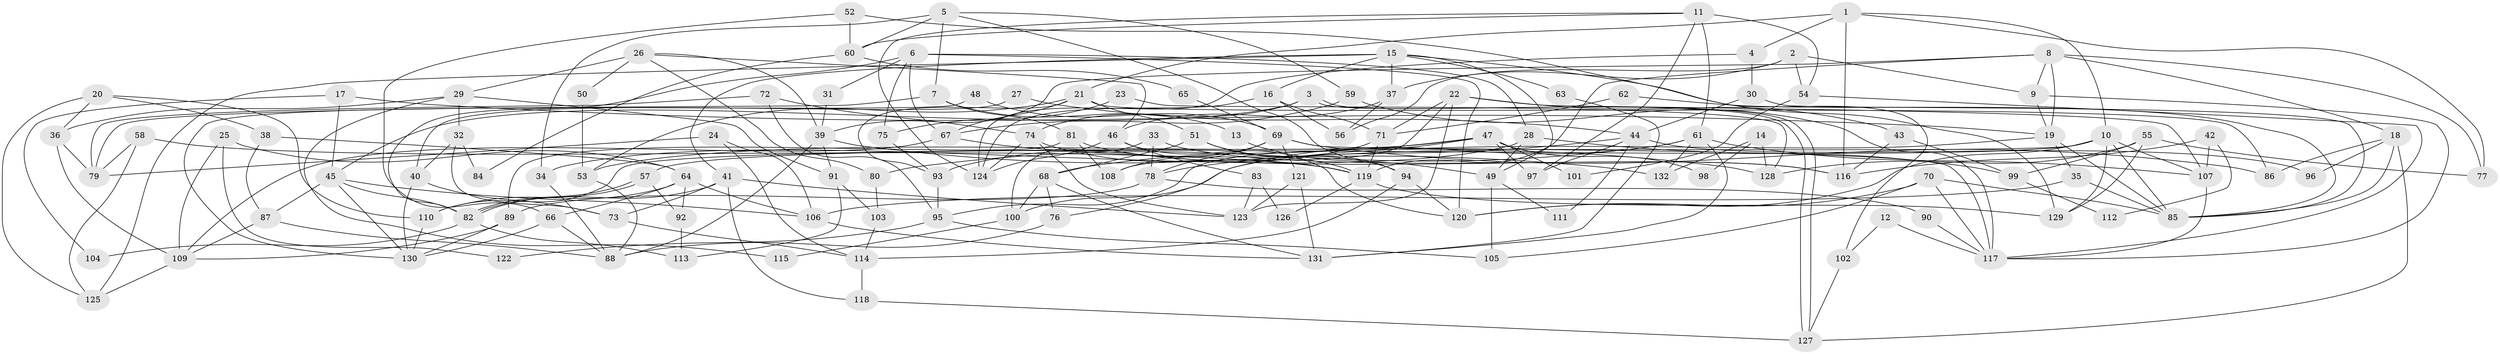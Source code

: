 // coarse degree distribution, {5: 0.15217391304347827, 4: 0.16304347826086957, 3: 0.2391304347826087, 11: 0.021739130434782608, 9: 0.043478260869565216, 7: 0.07608695652173914, 12: 0.010869565217391304, 2: 0.16304347826086957, 10: 0.010869565217391304, 6: 0.06521739130434782, 8: 0.043478260869565216, 13: 0.010869565217391304}
// Generated by graph-tools (version 1.1) at 2025/18/03/04/25 18:18:40]
// undirected, 132 vertices, 264 edges
graph export_dot {
graph [start="1"]
  node [color=gray90,style=filled];
  1;
  2;
  3;
  4;
  5;
  6;
  7;
  8;
  9;
  10;
  11;
  12;
  13;
  14;
  15;
  16;
  17;
  18;
  19;
  20;
  21;
  22;
  23;
  24;
  25;
  26;
  27;
  28;
  29;
  30;
  31;
  32;
  33;
  34;
  35;
  36;
  37;
  38;
  39;
  40;
  41;
  42;
  43;
  44;
  45;
  46;
  47;
  48;
  49;
  50;
  51;
  52;
  53;
  54;
  55;
  56;
  57;
  58;
  59;
  60;
  61;
  62;
  63;
  64;
  65;
  66;
  67;
  68;
  69;
  70;
  71;
  72;
  73;
  74;
  75;
  76;
  77;
  78;
  79;
  80;
  81;
  82;
  83;
  84;
  85;
  86;
  87;
  88;
  89;
  90;
  91;
  92;
  93;
  94;
  95;
  96;
  97;
  98;
  99;
  100;
  101;
  102;
  103;
  104;
  105;
  106;
  107;
  108;
  109;
  110;
  111;
  112;
  113;
  114;
  115;
  116;
  117;
  118;
  119;
  120;
  121;
  122;
  123;
  124;
  125;
  126;
  127;
  128;
  129;
  130;
  131;
  132;
  1 -- 116;
  1 -- 10;
  1 -- 4;
  1 -- 21;
  1 -- 77;
  2 -- 9;
  2 -- 54;
  2 -- 37;
  2 -- 56;
  3 -- 45;
  3 -- 127;
  3 -- 127;
  3 -- 74;
  4 -- 124;
  4 -- 30;
  5 -- 94;
  5 -- 59;
  5 -- 7;
  5 -- 34;
  5 -- 60;
  6 -- 120;
  6 -- 82;
  6 -- 28;
  6 -- 31;
  6 -- 67;
  6 -- 75;
  7 -- 79;
  7 -- 13;
  7 -- 81;
  8 -- 18;
  8 -- 119;
  8 -- 9;
  8 -- 19;
  8 -- 39;
  8 -- 77;
  9 -- 117;
  9 -- 19;
  10 -- 85;
  10 -- 110;
  10 -- 57;
  10 -- 107;
  10 -- 120;
  10 -- 129;
  11 -- 61;
  11 -- 97;
  11 -- 54;
  11 -- 60;
  11 -- 124;
  12 -- 117;
  12 -- 102;
  13 -- 49;
  14 -- 128;
  14 -- 132;
  14 -- 98;
  15 -- 41;
  15 -- 37;
  15 -- 16;
  15 -- 49;
  15 -- 63;
  15 -- 125;
  15 -- 129;
  16 -- 124;
  16 -- 56;
  16 -- 71;
  17 -- 19;
  17 -- 45;
  17 -- 104;
  18 -- 86;
  18 -- 127;
  18 -- 85;
  18 -- 96;
  19 -- 35;
  19 -- 85;
  19 -- 100;
  20 -- 36;
  20 -- 125;
  20 -- 38;
  20 -- 110;
  21 -- 51;
  21 -- 53;
  21 -- 67;
  21 -- 86;
  21 -- 93;
  22 -- 107;
  22 -- 123;
  22 -- 43;
  22 -- 71;
  22 -- 108;
  23 -- 75;
  23 -- 128;
  24 -- 79;
  24 -- 106;
  24 -- 114;
  25 -- 64;
  25 -- 109;
  25 -- 122;
  26 -- 46;
  26 -- 39;
  26 -- 29;
  26 -- 50;
  26 -- 80;
  27 -- 40;
  27 -- 44;
  28 -- 34;
  28 -- 49;
  28 -- 99;
  29 -- 91;
  29 -- 32;
  29 -- 36;
  29 -- 115;
  30 -- 85;
  30 -- 44;
  31 -- 39;
  32 -- 40;
  32 -- 73;
  32 -- 84;
  33 -- 116;
  33 -- 100;
  33 -- 78;
  34 -- 88;
  35 -- 85;
  35 -- 106;
  36 -- 79;
  36 -- 109;
  37 -- 56;
  37 -- 46;
  38 -- 64;
  38 -- 87;
  39 -- 88;
  39 -- 91;
  39 -- 128;
  40 -- 73;
  40 -- 130;
  41 -- 73;
  41 -- 82;
  41 -- 118;
  41 -- 123;
  42 -- 107;
  42 -- 116;
  42 -- 112;
  43 -- 99;
  43 -- 116;
  44 -- 78;
  44 -- 96;
  44 -- 97;
  44 -- 111;
  45 -- 87;
  45 -- 82;
  45 -- 106;
  45 -- 130;
  46 -- 124;
  46 -- 83;
  46 -- 120;
  47 -- 53;
  47 -- 95;
  47 -- 68;
  47 -- 97;
  47 -- 98;
  47 -- 101;
  48 -- 69;
  48 -- 130;
  49 -- 105;
  49 -- 111;
  50 -- 53;
  51 -- 119;
  51 -- 68;
  51 -- 94;
  52 -- 66;
  52 -- 60;
  52 -- 102;
  53 -- 88;
  54 -- 117;
  54 -- 101;
  55 -- 129;
  55 -- 77;
  55 -- 99;
  55 -- 128;
  57 -- 82;
  57 -- 82;
  57 -- 92;
  58 -- 125;
  58 -- 119;
  58 -- 79;
  59 -- 117;
  59 -- 67;
  60 -- 65;
  60 -- 84;
  61 -- 107;
  61 -- 131;
  61 -- 76;
  61 -- 80;
  61 -- 132;
  62 -- 85;
  62 -- 71;
  63 -- 131;
  64 -- 110;
  64 -- 106;
  64 -- 66;
  64 -- 92;
  65 -- 69;
  66 -- 130;
  66 -- 88;
  67 -- 109;
  67 -- 132;
  68 -- 76;
  68 -- 100;
  68 -- 131;
  69 -- 108;
  69 -- 121;
  69 -- 78;
  69 -- 86;
  69 -- 117;
  70 -- 85;
  70 -- 120;
  70 -- 105;
  70 -- 117;
  71 -- 93;
  71 -- 119;
  72 -- 95;
  72 -- 74;
  72 -- 79;
  73 -- 114;
  74 -- 119;
  74 -- 123;
  74 -- 124;
  75 -- 93;
  76 -- 88;
  78 -- 89;
  78 -- 90;
  80 -- 103;
  81 -- 89;
  81 -- 108;
  81 -- 116;
  82 -- 113;
  82 -- 104;
  83 -- 123;
  83 -- 126;
  87 -- 109;
  87 -- 88;
  89 -- 109;
  89 -- 130;
  90 -- 117;
  91 -- 103;
  91 -- 113;
  92 -- 113;
  93 -- 95;
  94 -- 120;
  94 -- 114;
  95 -- 105;
  95 -- 122;
  99 -- 112;
  100 -- 115;
  102 -- 127;
  103 -- 114;
  106 -- 131;
  107 -- 117;
  109 -- 125;
  110 -- 130;
  114 -- 118;
  118 -- 127;
  119 -- 129;
  119 -- 126;
  121 -- 131;
  121 -- 123;
}
